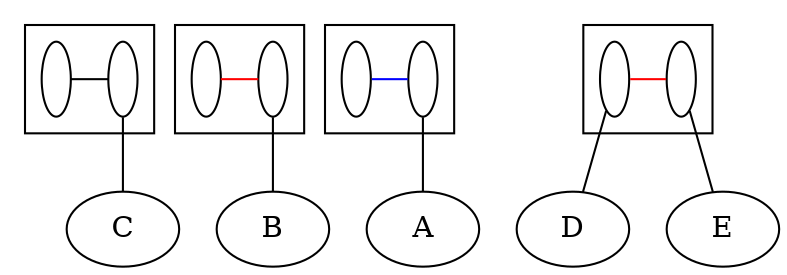 digraph G {
compound=True;
C;
B;
A;
D;
E;
subgraph cluster_CBDAE {
s_BDAE [fillcolor=white, label=" ", width=0.2, fixedsize=True];
s_C [fillcolor=white, label=" ", width=0.2, fixedsize=True];
subgraph  {
rank=same;
s_BDAE -> s_C  [arrowhead=none, color=black];
}

}

subgraph cluster_BDAE {
s_DAE [fillcolor=white, label=" ", width=0.2, fixedsize=True];
s_B [fillcolor=white, label=" ", width=0.2, fixedsize=True];
subgraph  {
rank=same;
s_DAE -> s_B  [arrowhead=none, color=red];
}

}

subgraph cluster_DAE {
s_DE [fillcolor=white, label=" ", width=0.2, fixedsize=True];
s_A [fillcolor=white, label=" ", width=0.2, fixedsize=True];
subgraph  {
rank=same;
s_DE -> s_A  [arrowhead=none, color=blue];
}

}

subgraph cluster_DE {
s_D [fillcolor=white, label=" ", width=0.2, fixedsize=True];
s_E [fillcolor=white, label=" ", width=0.2, fixedsize=True];
subgraph  {
rank=same;
s_D -> s_E  [arrowhead=none, color=red];
}

}

s_C -> C  [arrowhead=none];
s_B -> B  [arrowhead=none];
s_A -> A  [arrowhead=none];
s_D -> D  [arrowhead=none];
s_E -> E  [arrowhead=none];
}

